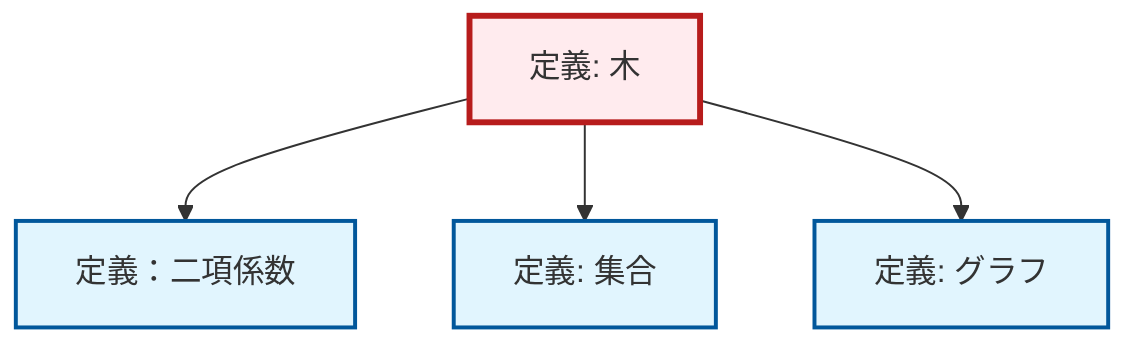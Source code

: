 graph TD
    classDef definition fill:#e1f5fe,stroke:#01579b,stroke-width:2px
    classDef theorem fill:#f3e5f5,stroke:#4a148c,stroke-width:2px
    classDef axiom fill:#fff3e0,stroke:#e65100,stroke-width:2px
    classDef example fill:#e8f5e9,stroke:#1b5e20,stroke-width:2px
    classDef current fill:#ffebee,stroke:#b71c1c,stroke-width:3px
    def-set["定義: 集合"]:::definition
    def-tree["定義: 木"]:::definition
    def-binomial-coefficient["定義：二項係数"]:::definition
    def-graph["定義: グラフ"]:::definition
    def-tree --> def-binomial-coefficient
    def-tree --> def-set
    def-tree --> def-graph
    class def-tree current